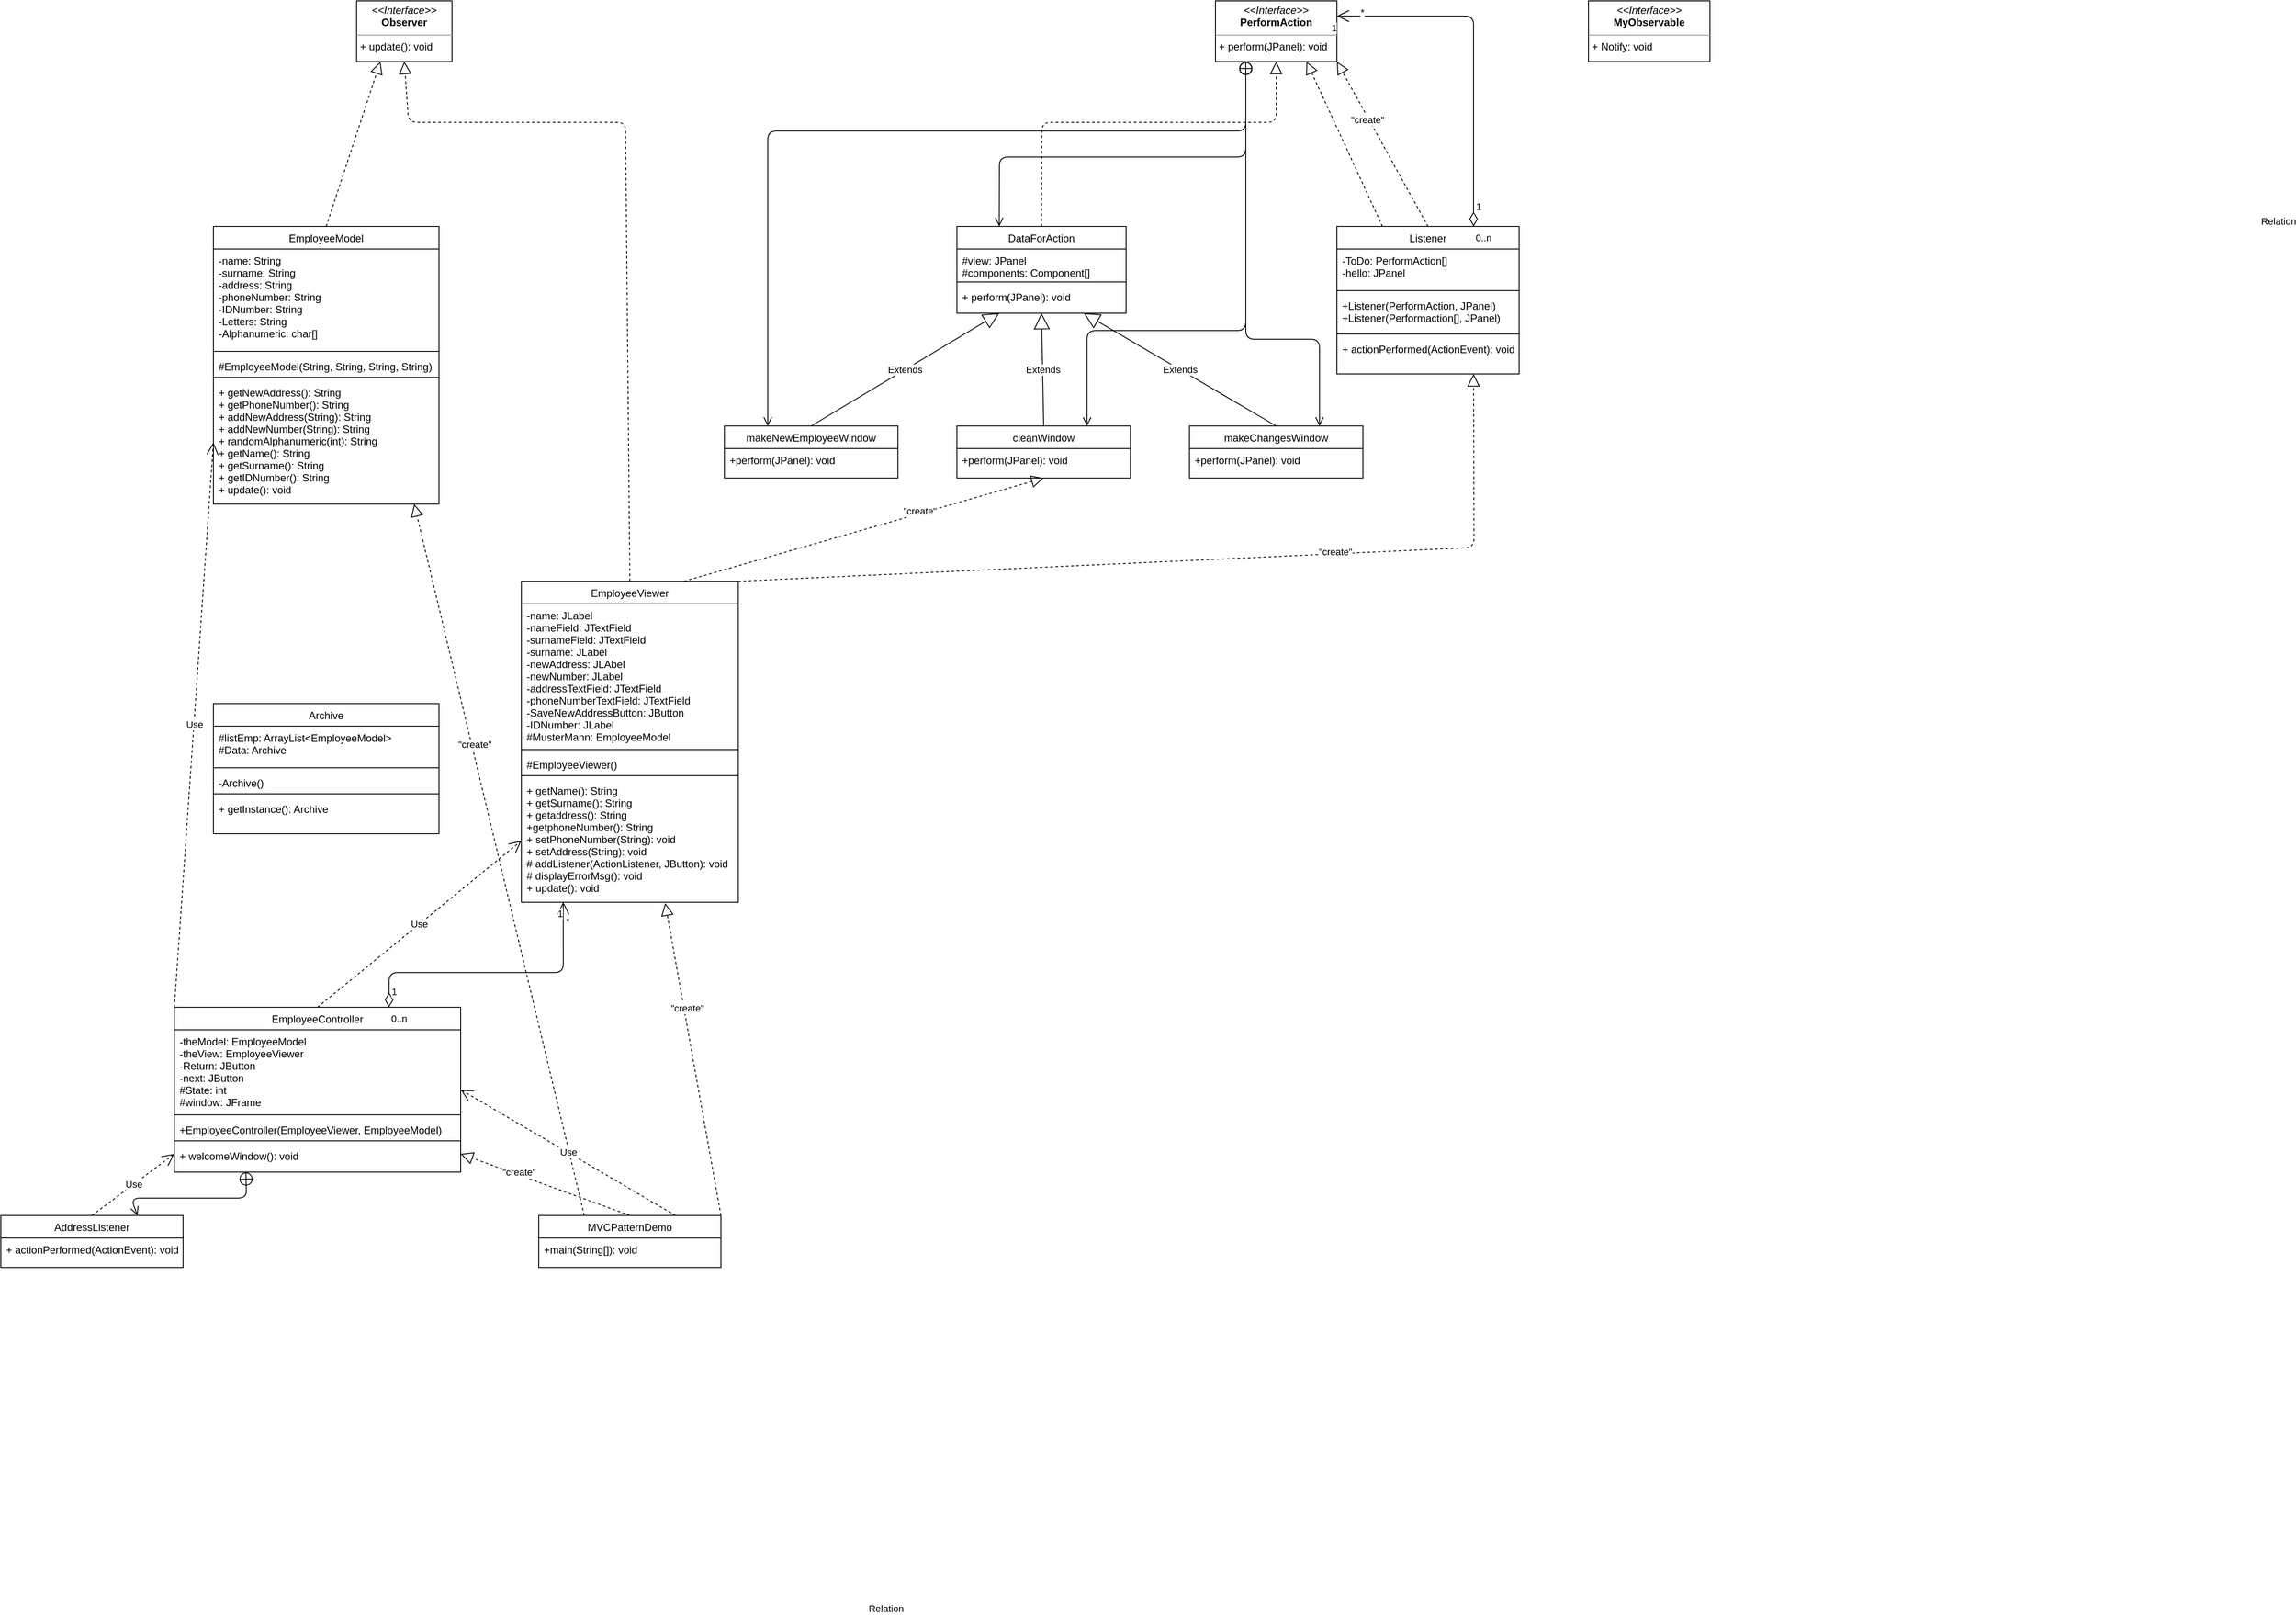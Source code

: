 <mxfile version="14.1.2" type="github">
  <diagram id="C5RBs43oDa-KdzZeNtuy" name="Page-1">
    <mxGraphModel dx="2135" dy="1706" grid="1" gridSize="10" guides="1" tooltips="1" connect="1" arrows="1" fold="1" page="1" pageScale="1" pageWidth="827" pageHeight="1169" math="0" shadow="0">
      <root>
        <mxCell id="WIyWlLk6GJQsqaUBKTNV-0" />
        <mxCell id="WIyWlLk6GJQsqaUBKTNV-1" parent="WIyWlLk6GJQsqaUBKTNV-0" />
        <mxCell id="yJvv-XalZOZq7SXCXMbF-25" value="EmployeeViewer" style="swimlane;fontStyle=0;align=center;verticalAlign=top;childLayout=stackLayout;horizontal=1;startSize=26;horizontalStack=0;resizeParent=1;resizeLast=0;collapsible=1;marginBottom=0;rounded=0;shadow=0;strokeWidth=1;" parent="WIyWlLk6GJQsqaUBKTNV-1" vertex="1">
          <mxGeometry x="130" y="1169" width="250" height="370" as="geometry">
            <mxRectangle x="130" y="380" width="160" height="26" as="alternateBounds" />
          </mxGeometry>
        </mxCell>
        <mxCell id="yJvv-XalZOZq7SXCXMbF-26" value="-name: JLabel&#xa;-nameField: JTextField&#xa;-surnameField: JTextField&#xa;-surname: JLabel&#xa;-newAddress: JLAbel&#xa;-newNumber: JLabel&#xa;-addressTextField: JTextField&#xa;-phoneNumberTextField: JTextField&#xa;-SaveNewAddressButton: JButton&#xa;-IDNumber: JLabel&#xa;#MusterMann: EmployeeModel&#xa;" style="text;align=left;verticalAlign=top;spacingLeft=4;spacingRight=4;overflow=hidden;rotatable=0;points=[[0,0.5],[1,0.5]];portConstraint=eastwest;" parent="yJvv-XalZOZq7SXCXMbF-25" vertex="1">
          <mxGeometry y="26" width="250" height="164" as="geometry" />
        </mxCell>
        <mxCell id="yJvv-XalZOZq7SXCXMbF-27" value="" style="line;html=1;strokeWidth=1;align=left;verticalAlign=middle;spacingTop=-1;spacingLeft=3;spacingRight=3;rotatable=0;labelPosition=right;points=[];portConstraint=eastwest;" parent="yJvv-XalZOZq7SXCXMbF-25" vertex="1">
          <mxGeometry y="190" width="250" height="8" as="geometry" />
        </mxCell>
        <mxCell id="yJvv-XalZOZq7SXCXMbF-28" value="#EmployeeViewer()" style="text;align=left;verticalAlign=top;spacingLeft=4;spacingRight=4;overflow=hidden;rotatable=0;points=[[0,0.5],[1,0.5]];portConstraint=eastwest;" parent="yJvv-XalZOZq7SXCXMbF-25" vertex="1">
          <mxGeometry y="198" width="250" height="22" as="geometry" />
        </mxCell>
        <mxCell id="yJvv-XalZOZq7SXCXMbF-29" value="" style="line;html=1;strokeWidth=1;align=left;verticalAlign=middle;spacingTop=-1;spacingLeft=3;spacingRight=3;rotatable=0;labelPosition=right;points=[];portConstraint=eastwest;" parent="yJvv-XalZOZq7SXCXMbF-25" vertex="1">
          <mxGeometry y="220" width="250" height="8" as="geometry" />
        </mxCell>
        <mxCell id="yJvv-XalZOZq7SXCXMbF-30" value="+ getName(): String&#xa;+ getSurname(): String&#xa;+ getaddress(): String&#xa;+getphoneNumber(): String&#xa;+ setPhoneNumber(String): void&#xa;+ setAddress(String): void&#xa;# addListener(ActionListener, JButton): void&#xa;# displayErrorMsg(): void&#xa;+ update(): void" style="text;align=left;verticalAlign=top;spacingLeft=4;spacingRight=4;overflow=hidden;rotatable=0;points=[[0,0.5],[1,0.5]];portConstraint=eastwest;" parent="yJvv-XalZOZq7SXCXMbF-25" vertex="1">
          <mxGeometry y="228" width="250" height="142" as="geometry" />
        </mxCell>
        <mxCell id="k2MHYXyFLo4ic7kFRecb-33" value="makeNewEmployeeWindow" style="swimlane;fontStyle=0;align=center;verticalAlign=top;childLayout=stackLayout;horizontal=1;startSize=26;horizontalStack=0;resizeParent=1;resizeLast=0;collapsible=1;marginBottom=0;rounded=0;shadow=0;strokeWidth=1;" parent="WIyWlLk6GJQsqaUBKTNV-1" vertex="1">
          <mxGeometry x="364" y="990" width="200" height="60" as="geometry">
            <mxRectangle x="130" y="380" width="160" height="26" as="alternateBounds" />
          </mxGeometry>
        </mxCell>
        <mxCell id="k2MHYXyFLo4ic7kFRecb-36" value="+perform(JPanel): void" style="text;align=left;verticalAlign=top;spacingLeft=4;spacingRight=4;overflow=hidden;rotatable=0;points=[[0,0.5],[1,0.5]];portConstraint=eastwest;" parent="k2MHYXyFLo4ic7kFRecb-33" vertex="1">
          <mxGeometry y="26" width="200" height="22" as="geometry" />
        </mxCell>
        <mxCell id="FkI7Pd5H__eMOUBPpmtV-3" value="DataForAction" style="swimlane;fontStyle=0;align=center;verticalAlign=top;childLayout=stackLayout;horizontal=1;startSize=26;horizontalStack=0;resizeParent=1;resizeLast=0;collapsible=1;marginBottom=0;rounded=0;shadow=0;strokeWidth=1;" vertex="1" parent="WIyWlLk6GJQsqaUBKTNV-1">
          <mxGeometry x="632" y="760" width="195" height="100" as="geometry">
            <mxRectangle x="130" y="380" width="160" height="26" as="alternateBounds" />
          </mxGeometry>
        </mxCell>
        <mxCell id="FkI7Pd5H__eMOUBPpmtV-4" value="#view: JPanel&#xa;#components: Component[]" style="text;align=left;verticalAlign=top;spacingLeft=4;spacingRight=4;overflow=hidden;rotatable=0;points=[[0,0.5],[1,0.5]];portConstraint=eastwest;" vertex="1" parent="FkI7Pd5H__eMOUBPpmtV-3">
          <mxGeometry y="26" width="195" height="34" as="geometry" />
        </mxCell>
        <mxCell id="FkI7Pd5H__eMOUBPpmtV-5" value="" style="line;html=1;strokeWidth=1;align=left;verticalAlign=middle;spacingTop=-1;spacingLeft=3;spacingRight=3;rotatable=0;labelPosition=right;points=[];portConstraint=eastwest;" vertex="1" parent="FkI7Pd5H__eMOUBPpmtV-3">
          <mxGeometry y="60" width="195" height="8" as="geometry" />
        </mxCell>
        <mxCell id="FkI7Pd5H__eMOUBPpmtV-6" value="+ perform(JPanel): void" style="text;align=left;verticalAlign=top;spacingLeft=4;spacingRight=4;overflow=hidden;rotatable=0;points=[[0,0.5],[1,0.5]];portConstraint=eastwest;" vertex="1" parent="FkI7Pd5H__eMOUBPpmtV-3">
          <mxGeometry y="68" width="195" height="22" as="geometry" />
        </mxCell>
        <mxCell id="FkI7Pd5H__eMOUBPpmtV-7" value="Listener" style="swimlane;fontStyle=0;align=center;verticalAlign=top;childLayout=stackLayout;horizontal=1;startSize=26;horizontalStack=0;resizeParent=1;resizeLast=0;collapsible=1;marginBottom=0;rounded=0;shadow=0;strokeWidth=1;" vertex="1" parent="WIyWlLk6GJQsqaUBKTNV-1">
          <mxGeometry x="1070" y="760" width="210" height="170" as="geometry">
            <mxRectangle x="130" y="380" width="160" height="26" as="alternateBounds" />
          </mxGeometry>
        </mxCell>
        <mxCell id="FkI7Pd5H__eMOUBPpmtV-8" value="-ToDo: PerformAction[]&#xa;-hello: JPanel" style="text;align=left;verticalAlign=top;spacingLeft=4;spacingRight=4;overflow=hidden;rotatable=0;points=[[0,0.5],[1,0.5]];portConstraint=eastwest;" vertex="1" parent="FkI7Pd5H__eMOUBPpmtV-7">
          <mxGeometry y="26" width="210" height="44" as="geometry" />
        </mxCell>
        <mxCell id="FkI7Pd5H__eMOUBPpmtV-9" value="" style="line;html=1;strokeWidth=1;align=left;verticalAlign=middle;spacingTop=-1;spacingLeft=3;spacingRight=3;rotatable=0;labelPosition=right;points=[];portConstraint=eastwest;" vertex="1" parent="FkI7Pd5H__eMOUBPpmtV-7">
          <mxGeometry y="70" width="210" height="8" as="geometry" />
        </mxCell>
        <mxCell id="FkI7Pd5H__eMOUBPpmtV-10" value="+Listener(PerformAction, JPanel)&#xa;+Listener(Performaction[], JPanel)" style="text;align=left;verticalAlign=top;spacingLeft=4;spacingRight=4;overflow=hidden;rotatable=0;points=[[0,0.5],[1,0.5]];portConstraint=eastwest;" vertex="1" parent="FkI7Pd5H__eMOUBPpmtV-7">
          <mxGeometry y="78" width="210" height="42" as="geometry" />
        </mxCell>
        <mxCell id="FkI7Pd5H__eMOUBPpmtV-11" value="" style="line;html=1;strokeWidth=1;align=left;verticalAlign=middle;spacingTop=-1;spacingLeft=3;spacingRight=3;rotatable=0;labelPosition=right;points=[];portConstraint=eastwest;" vertex="1" parent="FkI7Pd5H__eMOUBPpmtV-7">
          <mxGeometry y="120" width="210" height="8" as="geometry" />
        </mxCell>
        <mxCell id="FkI7Pd5H__eMOUBPpmtV-12" value="+ actionPerformed(ActionEvent): void&#xa;" style="text;align=left;verticalAlign=top;spacingLeft=4;spacingRight=4;overflow=hidden;rotatable=0;points=[[0,0.5],[1,0.5]];portConstraint=eastwest;" vertex="1" parent="FkI7Pd5H__eMOUBPpmtV-7">
          <mxGeometry y="128" width="210" height="32" as="geometry" />
        </mxCell>
        <mxCell id="FkI7Pd5H__eMOUBPpmtV-17" value="makeChangesWindow" style="swimlane;fontStyle=0;align=center;verticalAlign=top;childLayout=stackLayout;horizontal=1;startSize=26;horizontalStack=0;resizeParent=1;resizeLast=0;collapsible=1;marginBottom=0;rounded=0;shadow=0;strokeWidth=1;" vertex="1" parent="WIyWlLk6GJQsqaUBKTNV-1">
          <mxGeometry x="900" y="990" width="200" height="60" as="geometry">
            <mxRectangle x="130" y="380" width="160" height="26" as="alternateBounds" />
          </mxGeometry>
        </mxCell>
        <mxCell id="FkI7Pd5H__eMOUBPpmtV-18" value="+perform(JPanel): void" style="text;align=left;verticalAlign=top;spacingLeft=4;spacingRight=4;overflow=hidden;rotatable=0;points=[[0,0.5],[1,0.5]];portConstraint=eastwest;" vertex="1" parent="FkI7Pd5H__eMOUBPpmtV-17">
          <mxGeometry y="26" width="200" height="22" as="geometry" />
        </mxCell>
        <mxCell id="FkI7Pd5H__eMOUBPpmtV-19" value="cleanWindow" style="swimlane;fontStyle=0;align=center;verticalAlign=top;childLayout=stackLayout;horizontal=1;startSize=26;horizontalStack=0;resizeParent=1;resizeLast=0;collapsible=1;marginBottom=0;rounded=0;shadow=0;strokeWidth=1;" vertex="1" parent="WIyWlLk6GJQsqaUBKTNV-1">
          <mxGeometry x="632" y="990" width="200" height="60" as="geometry">
            <mxRectangle x="130" y="380" width="160" height="26" as="alternateBounds" />
          </mxGeometry>
        </mxCell>
        <mxCell id="FkI7Pd5H__eMOUBPpmtV-20" value="+perform(JPanel): void" style="text;align=left;verticalAlign=top;spacingLeft=4;spacingRight=4;overflow=hidden;rotatable=0;points=[[0,0.5],[1,0.5]];portConstraint=eastwest;" vertex="1" parent="FkI7Pd5H__eMOUBPpmtV-19">
          <mxGeometry y="26" width="200" height="22" as="geometry" />
        </mxCell>
        <mxCell id="FkI7Pd5H__eMOUBPpmtV-24" value="&lt;p style=&quot;margin: 0px ; margin-top: 4px ; text-align: center&quot;&gt;&lt;i&gt;&amp;lt;&amp;lt;Interface&amp;gt;&amp;gt;&lt;/i&gt;&lt;br&gt;&lt;b&gt;Observer&lt;/b&gt;&lt;/p&gt;&lt;hr size=&quot;1&quot;&gt;&lt;p style=&quot;margin: 0px ; margin-left: 4px&quot;&gt;&lt;/p&gt;&lt;p style=&quot;margin: 0px ; margin-left: 4px&quot;&gt;+ update(): void&lt;/p&gt;" style="verticalAlign=top;align=left;overflow=fill;fontSize=12;fontFamily=Helvetica;html=1;" vertex="1" parent="WIyWlLk6GJQsqaUBKTNV-1">
          <mxGeometry x="-60" y="500" width="110" height="70" as="geometry" />
        </mxCell>
        <mxCell id="FkI7Pd5H__eMOUBPpmtV-25" value="EmployeeController" style="swimlane;fontStyle=0;align=center;verticalAlign=top;childLayout=stackLayout;horizontal=1;startSize=26;horizontalStack=0;resizeParent=1;resizeLast=0;collapsible=1;marginBottom=0;rounded=0;shadow=0;strokeWidth=1;" vertex="1" parent="WIyWlLk6GJQsqaUBKTNV-1">
          <mxGeometry x="-270" y="1660" width="330" height="190" as="geometry">
            <mxRectangle x="130" y="380" width="160" height="26" as="alternateBounds" />
          </mxGeometry>
        </mxCell>
        <mxCell id="FkI7Pd5H__eMOUBPpmtV-26" value="-theModel: EmployeeModel&#xa;-theView: EmployeeViewer&#xa;-Return: JButton&#xa;-next: JButton&#xa;#State: int&#xa;#window: JFrame" style="text;align=left;verticalAlign=top;spacingLeft=4;spacingRight=4;overflow=hidden;rotatable=0;points=[[0,0.5],[1,0.5]];portConstraint=eastwest;" vertex="1" parent="FkI7Pd5H__eMOUBPpmtV-25">
          <mxGeometry y="26" width="330" height="94" as="geometry" />
        </mxCell>
        <mxCell id="FkI7Pd5H__eMOUBPpmtV-27" value="" style="line;html=1;strokeWidth=1;align=left;verticalAlign=middle;spacingTop=-1;spacingLeft=3;spacingRight=3;rotatable=0;labelPosition=right;points=[];portConstraint=eastwest;" vertex="1" parent="FkI7Pd5H__eMOUBPpmtV-25">
          <mxGeometry y="120" width="330" height="8" as="geometry" />
        </mxCell>
        <mxCell id="FkI7Pd5H__eMOUBPpmtV-28" value="+EmployeeController(EmployeeViewer, EmployeeModel)" style="text;align=left;verticalAlign=top;spacingLeft=4;spacingRight=4;overflow=hidden;rotatable=0;points=[[0,0.5],[1,0.5]];portConstraint=eastwest;" vertex="1" parent="FkI7Pd5H__eMOUBPpmtV-25">
          <mxGeometry y="128" width="330" height="22" as="geometry" />
        </mxCell>
        <mxCell id="FkI7Pd5H__eMOUBPpmtV-29" value="" style="line;html=1;strokeWidth=1;align=left;verticalAlign=middle;spacingTop=-1;spacingLeft=3;spacingRight=3;rotatable=0;labelPosition=right;points=[];portConstraint=eastwest;" vertex="1" parent="FkI7Pd5H__eMOUBPpmtV-25">
          <mxGeometry y="150" width="330" height="8" as="geometry" />
        </mxCell>
        <mxCell id="FkI7Pd5H__eMOUBPpmtV-30" value="+ welcomeWindow(): void" style="text;align=left;verticalAlign=top;spacingLeft=4;spacingRight=4;overflow=hidden;rotatable=0;points=[[0,0.5],[1,0.5]];portConstraint=eastwest;" vertex="1" parent="FkI7Pd5H__eMOUBPpmtV-25">
          <mxGeometry y="158" width="330" height="22" as="geometry" />
        </mxCell>
        <mxCell id="FkI7Pd5H__eMOUBPpmtV-31" value="EmployeeModel" style="swimlane;fontStyle=0;align=center;verticalAlign=top;childLayout=stackLayout;horizontal=1;startSize=26;horizontalStack=0;resizeParent=1;resizeLast=0;collapsible=1;marginBottom=0;rounded=0;shadow=0;strokeWidth=1;" vertex="1" parent="WIyWlLk6GJQsqaUBKTNV-1">
          <mxGeometry x="-225" y="760" width="260" height="320" as="geometry">
            <mxRectangle x="130" y="380" width="160" height="26" as="alternateBounds" />
          </mxGeometry>
        </mxCell>
        <mxCell id="FkI7Pd5H__eMOUBPpmtV-32" value="-name: String&#xa;-surname: String&#xa;-address: String&#xa;-phoneNumber: String&#xa;-IDNumber: String&#xa;-Letters: String&#xa;-Alphanumeric: char[]" style="text;align=left;verticalAlign=top;spacingLeft=4;spacingRight=4;overflow=hidden;rotatable=0;points=[[0,0.5],[1,0.5]];portConstraint=eastwest;" vertex="1" parent="FkI7Pd5H__eMOUBPpmtV-31">
          <mxGeometry y="26" width="260" height="114" as="geometry" />
        </mxCell>
        <mxCell id="FkI7Pd5H__eMOUBPpmtV-33" value="" style="line;html=1;strokeWidth=1;align=left;verticalAlign=middle;spacingTop=-1;spacingLeft=3;spacingRight=3;rotatable=0;labelPosition=right;points=[];portConstraint=eastwest;" vertex="1" parent="FkI7Pd5H__eMOUBPpmtV-31">
          <mxGeometry y="140" width="260" height="8" as="geometry" />
        </mxCell>
        <mxCell id="FkI7Pd5H__eMOUBPpmtV-34" value="#EmployeeModel(String, String, String, String)" style="text;align=left;verticalAlign=top;spacingLeft=4;spacingRight=4;overflow=hidden;rotatable=0;points=[[0,0.5],[1,0.5]];portConstraint=eastwest;" vertex="1" parent="FkI7Pd5H__eMOUBPpmtV-31">
          <mxGeometry y="148" width="260" height="22" as="geometry" />
        </mxCell>
        <mxCell id="FkI7Pd5H__eMOUBPpmtV-35" value="" style="line;html=1;strokeWidth=1;align=left;verticalAlign=middle;spacingTop=-1;spacingLeft=3;spacingRight=3;rotatable=0;labelPosition=right;points=[];portConstraint=eastwest;" vertex="1" parent="FkI7Pd5H__eMOUBPpmtV-31">
          <mxGeometry y="170" width="260" height="8" as="geometry" />
        </mxCell>
        <mxCell id="FkI7Pd5H__eMOUBPpmtV-36" value="+ getNewAddress(): String&#xa;+ getPhoneNumber(): String&#xa;+ addNewAddress(String): String&#xa;+ addNewNumber(String): String&#xa;+ randomAlphanumeric(int): String&#xa;+ getName(): String&#xa;+ getSurname(): String&#xa;+ getIDNumber(): String&#xa;+ update(): void" style="text;align=left;verticalAlign=top;spacingLeft=4;spacingRight=4;overflow=hidden;rotatable=0;points=[[0,0.5],[1,0.5]];portConstraint=eastwest;" vertex="1" parent="FkI7Pd5H__eMOUBPpmtV-31">
          <mxGeometry y="178" width="260" height="142" as="geometry" />
        </mxCell>
        <mxCell id="FkI7Pd5H__eMOUBPpmtV-37" value="Archive" style="swimlane;fontStyle=0;align=center;verticalAlign=top;childLayout=stackLayout;horizontal=1;startSize=26;horizontalStack=0;resizeParent=1;resizeLast=0;collapsible=1;marginBottom=0;rounded=0;shadow=0;strokeWidth=1;" vertex="1" parent="WIyWlLk6GJQsqaUBKTNV-1">
          <mxGeometry x="-225" y="1310" width="260" height="150" as="geometry">
            <mxRectangle x="130" y="380" width="160" height="26" as="alternateBounds" />
          </mxGeometry>
        </mxCell>
        <mxCell id="FkI7Pd5H__eMOUBPpmtV-38" value="#listEmp: ArrayList&lt;EmployeeModel&gt;&#xa;#Data: Archive" style="text;align=left;verticalAlign=top;spacingLeft=4;spacingRight=4;overflow=hidden;rotatable=0;points=[[0,0.5],[1,0.5]];portConstraint=eastwest;" vertex="1" parent="FkI7Pd5H__eMOUBPpmtV-37">
          <mxGeometry y="26" width="260" height="44" as="geometry" />
        </mxCell>
        <mxCell id="FkI7Pd5H__eMOUBPpmtV-39" value="" style="line;html=1;strokeWidth=1;align=left;verticalAlign=middle;spacingTop=-1;spacingLeft=3;spacingRight=3;rotatable=0;labelPosition=right;points=[];portConstraint=eastwest;" vertex="1" parent="FkI7Pd5H__eMOUBPpmtV-37">
          <mxGeometry y="70" width="260" height="8" as="geometry" />
        </mxCell>
        <mxCell id="FkI7Pd5H__eMOUBPpmtV-40" value="-Archive()" style="text;align=left;verticalAlign=top;spacingLeft=4;spacingRight=4;overflow=hidden;rotatable=0;points=[[0,0.5],[1,0.5]];portConstraint=eastwest;" vertex="1" parent="FkI7Pd5H__eMOUBPpmtV-37">
          <mxGeometry y="78" width="260" height="22" as="geometry" />
        </mxCell>
        <mxCell id="FkI7Pd5H__eMOUBPpmtV-41" value="" style="line;html=1;strokeWidth=1;align=left;verticalAlign=middle;spacingTop=-1;spacingLeft=3;spacingRight=3;rotatable=0;labelPosition=right;points=[];portConstraint=eastwest;" vertex="1" parent="FkI7Pd5H__eMOUBPpmtV-37">
          <mxGeometry y="100" width="260" height="8" as="geometry" />
        </mxCell>
        <mxCell id="FkI7Pd5H__eMOUBPpmtV-42" value="+ getInstance(): Archive" style="text;align=left;verticalAlign=top;spacingLeft=4;spacingRight=4;overflow=hidden;rotatable=0;points=[[0,0.5],[1,0.5]];portConstraint=eastwest;" vertex="1" parent="FkI7Pd5H__eMOUBPpmtV-37">
          <mxGeometry y="108" width="260" height="32" as="geometry" />
        </mxCell>
        <mxCell id="FkI7Pd5H__eMOUBPpmtV-43" value="AddressListener" style="swimlane;fontStyle=0;align=center;verticalAlign=top;childLayout=stackLayout;horizontal=1;startSize=26;horizontalStack=0;resizeParent=1;resizeLast=0;collapsible=1;marginBottom=0;rounded=0;shadow=0;strokeWidth=1;" vertex="1" parent="WIyWlLk6GJQsqaUBKTNV-1">
          <mxGeometry x="-470" y="1900" width="210" height="60" as="geometry">
            <mxRectangle x="130" y="380" width="160" height="26" as="alternateBounds" />
          </mxGeometry>
        </mxCell>
        <mxCell id="FkI7Pd5H__eMOUBPpmtV-44" value="+ actionPerformed(ActionEvent): void" style="text;align=left;verticalAlign=top;spacingLeft=4;spacingRight=4;overflow=hidden;rotatable=0;points=[[0,0.5],[1,0.5]];portConstraint=eastwest;" vertex="1" parent="FkI7Pd5H__eMOUBPpmtV-43">
          <mxGeometry y="26" width="210" height="22" as="geometry" />
        </mxCell>
        <mxCell id="FkI7Pd5H__eMOUBPpmtV-45" value="MVCPatternDemo" style="swimlane;fontStyle=0;align=center;verticalAlign=top;childLayout=stackLayout;horizontal=1;startSize=26;horizontalStack=0;resizeParent=1;resizeLast=0;collapsible=1;marginBottom=0;rounded=0;shadow=0;strokeWidth=1;" vertex="1" parent="WIyWlLk6GJQsqaUBKTNV-1">
          <mxGeometry x="150" y="1900" width="210" height="60" as="geometry">
            <mxRectangle x="130" y="380" width="160" height="26" as="alternateBounds" />
          </mxGeometry>
        </mxCell>
        <mxCell id="FkI7Pd5H__eMOUBPpmtV-46" value="+main(String[]): void" style="text;align=left;verticalAlign=top;spacingLeft=4;spacingRight=4;overflow=hidden;rotatable=0;points=[[0,0.5],[1,0.5]];portConstraint=eastwest;" vertex="1" parent="FkI7Pd5H__eMOUBPpmtV-45">
          <mxGeometry y="26" width="210" height="22" as="geometry" />
        </mxCell>
        <mxCell id="FkI7Pd5H__eMOUBPpmtV-47" value="" style="endArrow=block;dashed=1;endFill=0;endSize=12;html=1;entryX=0.25;entryY=1;entryDx=0;entryDy=0;exitX=0.5;exitY=0;exitDx=0;exitDy=0;" edge="1" parent="WIyWlLk6GJQsqaUBKTNV-1" source="FkI7Pd5H__eMOUBPpmtV-31" target="FkI7Pd5H__eMOUBPpmtV-24">
          <mxGeometry width="160" relative="1" as="geometry">
            <mxPoint x="-40" y="990" as="sourcePoint" />
            <mxPoint x="120" y="990" as="targetPoint" />
          </mxGeometry>
        </mxCell>
        <mxCell id="FkI7Pd5H__eMOUBPpmtV-48" value="" style="endArrow=block;dashed=1;endFill=0;endSize=12;html=1;entryX=0.5;entryY=1;entryDx=0;entryDy=0;exitX=0.5;exitY=0;exitDx=0;exitDy=0;" edge="1" parent="WIyWlLk6GJQsqaUBKTNV-1" source="yJvv-XalZOZq7SXCXMbF-25" target="FkI7Pd5H__eMOUBPpmtV-24">
          <mxGeometry width="160" relative="1" as="geometry">
            <mxPoint x="-85" y="770" as="sourcePoint" />
            <mxPoint x="-22.5" y="580" as="targetPoint" />
            <Array as="points">
              <mxPoint x="250" y="640" />
              <mxPoint y="640" />
            </Array>
          </mxGeometry>
        </mxCell>
        <mxCell id="FkI7Pd5H__eMOUBPpmtV-49" value="&lt;p style=&quot;margin: 0px ; margin-top: 4px ; text-align: center&quot;&gt;&lt;i&gt;&amp;lt;&amp;lt;Interface&amp;gt;&amp;gt;&lt;/i&gt;&lt;br&gt;&lt;b&gt;PerformAction&lt;/b&gt;&lt;/p&gt;&lt;hr size=&quot;1&quot;&gt;&lt;p style=&quot;margin: 0px ; margin-left: 4px&quot;&gt;&lt;/p&gt;&lt;p style=&quot;margin: 0px ; margin-left: 4px&quot;&gt;+ perform(JPanel): void&lt;/p&gt;" style="verticalAlign=top;align=left;overflow=fill;fontSize=12;fontFamily=Helvetica;html=1;" vertex="1" parent="WIyWlLk6GJQsqaUBKTNV-1">
          <mxGeometry x="930" y="500" width="140" height="70" as="geometry" />
        </mxCell>
        <mxCell id="FkI7Pd5H__eMOUBPpmtV-50" value="" style="endArrow=block;dashed=1;endFill=0;endSize=12;html=1;entryX=0.5;entryY=1;entryDx=0;entryDy=0;exitX=0.5;exitY=0;exitDx=0;exitDy=0;" edge="1" parent="WIyWlLk6GJQsqaUBKTNV-1" source="FkI7Pd5H__eMOUBPpmtV-3" target="FkI7Pd5H__eMOUBPpmtV-49">
          <mxGeometry width="160" relative="1" as="geometry">
            <mxPoint x="265" y="1179" as="sourcePoint" />
            <mxPoint x="5" y="580" as="targetPoint" />
            <Array as="points">
              <mxPoint x="730" y="640" />
              <mxPoint x="1000" y="640" />
            </Array>
          </mxGeometry>
        </mxCell>
        <mxCell id="FkI7Pd5H__eMOUBPpmtV-51" value="Extends" style="endArrow=block;endSize=16;endFill=0;html=1;entryX=0.25;entryY=1;entryDx=0;entryDy=0;exitX=0.5;exitY=0;exitDx=0;exitDy=0;" edge="1" parent="WIyWlLk6GJQsqaUBKTNV-1" source="k2MHYXyFLo4ic7kFRecb-33" target="FkI7Pd5H__eMOUBPpmtV-3">
          <mxGeometry width="160" relative="1" as="geometry">
            <mxPoint x="440" y="940" as="sourcePoint" />
            <mxPoint x="600" y="940" as="targetPoint" />
          </mxGeometry>
        </mxCell>
        <mxCell id="FkI7Pd5H__eMOUBPpmtV-52" value="Extends" style="endArrow=block;endSize=16;endFill=0;html=1;entryX=0.5;entryY=1;entryDx=0;entryDy=0;exitX=0.5;exitY=0;exitDx=0;exitDy=0;" edge="1" parent="WIyWlLk6GJQsqaUBKTNV-1" source="FkI7Pd5H__eMOUBPpmtV-19" target="FkI7Pd5H__eMOUBPpmtV-3">
          <mxGeometry width="160" relative="1" as="geometry">
            <mxPoint x="540" y="1010" as="sourcePoint" />
            <mxPoint x="756.75" y="880" as="targetPoint" />
          </mxGeometry>
        </mxCell>
        <mxCell id="FkI7Pd5H__eMOUBPpmtV-53" value="Extends" style="endArrow=block;endSize=16;endFill=0;html=1;entryX=0.75;entryY=1;entryDx=0;entryDy=0;exitX=0.5;exitY=0;exitDx=0;exitDy=0;" edge="1" parent="WIyWlLk6GJQsqaUBKTNV-1" source="FkI7Pd5H__eMOUBPpmtV-17" target="FkI7Pd5H__eMOUBPpmtV-3">
          <mxGeometry width="160" relative="1" as="geometry">
            <mxPoint x="742" y="1000" as="sourcePoint" />
            <mxPoint x="739.5" y="870" as="targetPoint" />
          </mxGeometry>
        </mxCell>
        <mxCell id="FkI7Pd5H__eMOUBPpmtV-54" value="" style="endArrow=open;startArrow=circlePlus;endFill=0;startFill=0;endSize=8;html=1;exitX=0.25;exitY=1;exitDx=0;exitDy=0;entryX=0.25;entryY=0;entryDx=0;entryDy=0;" edge="1" parent="WIyWlLk6GJQsqaUBKTNV-1" source="FkI7Pd5H__eMOUBPpmtV-49" target="k2MHYXyFLo4ic7kFRecb-33">
          <mxGeometry width="160" relative="1" as="geometry">
            <mxPoint x="500" y="990" as="sourcePoint" />
            <mxPoint x="660" y="990" as="targetPoint" />
            <Array as="points">
              <mxPoint x="965" y="650" />
              <mxPoint x="414" y="650" />
            </Array>
          </mxGeometry>
        </mxCell>
        <mxCell id="FkI7Pd5H__eMOUBPpmtV-55" value="" style="endArrow=open;startArrow=circlePlus;endFill=0;startFill=0;endSize=8;html=1;exitX=0.25;exitY=1;exitDx=0;exitDy=0;entryX=0.25;entryY=0;entryDx=0;entryDy=0;" edge="1" parent="WIyWlLk6GJQsqaUBKTNV-1" source="FkI7Pd5H__eMOUBPpmtV-49" target="FkI7Pd5H__eMOUBPpmtV-3">
          <mxGeometry width="160" relative="1" as="geometry">
            <mxPoint x="975" y="580" as="sourcePoint" />
            <mxPoint x="424" y="1000" as="targetPoint" />
            <Array as="points">
              <mxPoint x="965" y="680" />
              <mxPoint x="681" y="680" />
            </Array>
          </mxGeometry>
        </mxCell>
        <mxCell id="FkI7Pd5H__eMOUBPpmtV-56" value="" style="endArrow=open;startArrow=circlePlus;endFill=0;startFill=0;endSize=8;html=1;exitX=0.25;exitY=1;exitDx=0;exitDy=0;entryX=0.75;entryY=0;entryDx=0;entryDy=0;" edge="1" parent="WIyWlLk6GJQsqaUBKTNV-1" source="FkI7Pd5H__eMOUBPpmtV-49" target="FkI7Pd5H__eMOUBPpmtV-19">
          <mxGeometry width="160" relative="1" as="geometry">
            <mxPoint x="1431" y="610" as="sourcePoint" />
            <mxPoint x="880" y="1030" as="targetPoint" />
            <Array as="points">
              <mxPoint x="965" y="880" />
              <mxPoint x="782" y="880" />
            </Array>
          </mxGeometry>
        </mxCell>
        <mxCell id="FkI7Pd5H__eMOUBPpmtV-57" value="" style="endArrow=open;startArrow=circlePlus;endFill=0;startFill=0;endSize=8;html=1;exitX=0.25;exitY=1;exitDx=0;exitDy=0;entryX=0.75;entryY=0;entryDx=0;entryDy=0;" edge="1" parent="WIyWlLk6GJQsqaUBKTNV-1" source="FkI7Pd5H__eMOUBPpmtV-49" target="FkI7Pd5H__eMOUBPpmtV-17">
          <mxGeometry width="160" relative="1" as="geometry">
            <mxPoint x="975" y="580" as="sourcePoint" />
            <mxPoint x="792" y="1000" as="targetPoint" />
            <Array as="points">
              <mxPoint x="965" y="890" />
              <mxPoint x="1050" y="890" />
            </Array>
          </mxGeometry>
        </mxCell>
        <mxCell id="FkI7Pd5H__eMOUBPpmtV-59" value="" style="endArrow=block;dashed=1;endFill=0;endSize=12;html=1;exitX=0.75;exitY=0;exitDx=0;exitDy=0;entryX=0.5;entryY=1;entryDx=0;entryDy=0;" edge="1" parent="WIyWlLk6GJQsqaUBKTNV-1" source="yJvv-XalZOZq7SXCXMbF-25" target="FkI7Pd5H__eMOUBPpmtV-19">
          <mxGeometry width="160" relative="1" as="geometry">
            <mxPoint x="480" y="1245" as="sourcePoint" />
            <mxPoint x="640" y="1245" as="targetPoint" />
          </mxGeometry>
        </mxCell>
        <mxCell id="FkI7Pd5H__eMOUBPpmtV-61" value="&quot;create&quot;" style="edgeLabel;html=1;align=center;verticalAlign=middle;resizable=0;points=[];" vertex="1" connectable="0" parent="FkI7Pd5H__eMOUBPpmtV-59">
          <mxGeometry x="0.311" y="3" relative="1" as="geometry">
            <mxPoint x="1" as="offset" />
          </mxGeometry>
        </mxCell>
        <mxCell id="FkI7Pd5H__eMOUBPpmtV-62" value="" style="endArrow=block;dashed=1;endFill=0;endSize=12;html=1;entryX=0.75;entryY=1;entryDx=0;entryDy=0;exitX=1;exitY=0;exitDx=0;exitDy=0;" edge="1" parent="WIyWlLk6GJQsqaUBKTNV-1" source="yJvv-XalZOZq7SXCXMbF-25" target="FkI7Pd5H__eMOUBPpmtV-7">
          <mxGeometry width="160" relative="1" as="geometry">
            <mxPoint x="520" y="1190" as="sourcePoint" />
            <mxPoint x="814.5" y="1160" as="targetPoint" />
            <Array as="points">
              <mxPoint x="1228" y="1130" />
            </Array>
          </mxGeometry>
        </mxCell>
        <mxCell id="FkI7Pd5H__eMOUBPpmtV-63" value="&quot;create&quot;" style="edgeLabel;html=1;align=center;verticalAlign=middle;resizable=0;points=[];" vertex="1" connectable="0" parent="FkI7Pd5H__eMOUBPpmtV-62">
          <mxGeometry x="0.311" y="3" relative="1" as="geometry">
            <mxPoint x="1" as="offset" />
          </mxGeometry>
        </mxCell>
        <mxCell id="FkI7Pd5H__eMOUBPpmtV-65" value="&lt;p style=&quot;margin: 0px ; margin-top: 4px ; text-align: center&quot;&gt;&lt;i&gt;&amp;lt;&amp;lt;Interface&amp;gt;&amp;gt;&lt;/i&gt;&lt;br&gt;&lt;b&gt;MyObservable&lt;/b&gt;&lt;/p&gt;&lt;hr size=&quot;1&quot;&gt;&lt;p style=&quot;margin: 0px ; margin-left: 4px&quot;&gt;&lt;/p&gt;&lt;p style=&quot;margin: 0px ; margin-left: 4px&quot;&gt;+ Notify: void&lt;/p&gt;" style="verticalAlign=top;align=left;overflow=fill;fontSize=12;fontFamily=Helvetica;html=1;" vertex="1" parent="WIyWlLk6GJQsqaUBKTNV-1">
          <mxGeometry x="1360" y="500" width="140" height="70" as="geometry" />
        </mxCell>
        <mxCell id="FkI7Pd5H__eMOUBPpmtV-66" value="" style="endArrow=block;dashed=1;endFill=0;endSize=12;html=1;exitX=0.5;exitY=0;exitDx=0;exitDy=0;entryX=1;entryY=1;entryDx=0;entryDy=0;" edge="1" parent="WIyWlLk6GJQsqaUBKTNV-1" source="FkI7Pd5H__eMOUBPpmtV-7" target="FkI7Pd5H__eMOUBPpmtV-49">
          <mxGeometry width="160" relative="1" as="geometry">
            <mxPoint x="865.5" y="749" as="sourcePoint" />
            <mxPoint x="1280" y="630" as="targetPoint" />
          </mxGeometry>
        </mxCell>
        <mxCell id="FkI7Pd5H__eMOUBPpmtV-67" value="&quot;create&quot;" style="edgeLabel;html=1;align=center;verticalAlign=middle;resizable=0;points=[];" vertex="1" connectable="0" parent="FkI7Pd5H__eMOUBPpmtV-66">
          <mxGeometry x="0.311" y="3" relative="1" as="geometry">
            <mxPoint x="1" as="offset" />
          </mxGeometry>
        </mxCell>
        <mxCell id="FkI7Pd5H__eMOUBPpmtV-68" value="" style="endArrow=block;dashed=1;endFill=0;endSize=12;html=1;exitX=0.25;exitY=0;exitDx=0;exitDy=0;entryX=0.75;entryY=1;entryDx=0;entryDy=0;" edge="1" parent="WIyWlLk6GJQsqaUBKTNV-1" source="FkI7Pd5H__eMOUBPpmtV-7" target="FkI7Pd5H__eMOUBPpmtV-49">
          <mxGeometry width="160" relative="1" as="geometry">
            <mxPoint x="1185" y="770" as="sourcePoint" />
            <mxPoint x="1045" y="580" as="targetPoint" />
          </mxGeometry>
        </mxCell>
        <mxCell id="FkI7Pd5H__eMOUBPpmtV-70" value="Relation" style="endArrow=open;html=1;endSize=12;startArrow=diamondThin;startSize=14;startFill=0;edgeStyle=orthogonalEdgeStyle;exitX=0.75;exitY=0;exitDx=0;exitDy=0;entryX=1;entryY=0.25;entryDx=0;entryDy=0;" edge="1" parent="WIyWlLk6GJQsqaUBKTNV-1" source="FkI7Pd5H__eMOUBPpmtV-7" target="FkI7Pd5H__eMOUBPpmtV-49">
          <mxGeometry x="0.176" y="-504" relative="1" as="geometry">
            <mxPoint x="1190" y="700" as="sourcePoint" />
            <mxPoint x="1150" y="490" as="targetPoint" />
            <mxPoint x="423" y="229" as="offset" />
          </mxGeometry>
        </mxCell>
        <mxCell id="FkI7Pd5H__eMOUBPpmtV-71" value="0..n" style="edgeLabel;resizable=0;html=1;align=left;verticalAlign=top;" connectable="0" vertex="1" parent="FkI7Pd5H__eMOUBPpmtV-70">
          <mxGeometry x="-1" relative="1" as="geometry" />
        </mxCell>
        <mxCell id="FkI7Pd5H__eMOUBPpmtV-72" value="1" style="edgeLabel;resizable=0;html=1;align=right;verticalAlign=top;" connectable="0" vertex="1" parent="FkI7Pd5H__eMOUBPpmtV-70">
          <mxGeometry x="1" relative="1" as="geometry" />
        </mxCell>
        <mxCell id="FkI7Pd5H__eMOUBPpmtV-73" value="1" style="edgeLabel;html=1;align=center;verticalAlign=middle;resizable=0;points=[];" vertex="1" connectable="0" parent="FkI7Pd5H__eMOUBPpmtV-70">
          <mxGeometry x="-0.885" y="-5" relative="1" as="geometry">
            <mxPoint as="offset" />
          </mxGeometry>
        </mxCell>
        <mxCell id="FkI7Pd5H__eMOUBPpmtV-76" value="*" style="edgeLabel;html=1;align=center;verticalAlign=middle;resizable=0;points=[];" vertex="1" connectable="0" parent="FkI7Pd5H__eMOUBPpmtV-70">
          <mxGeometry x="0.858" y="-4" relative="1" as="geometry">
            <mxPoint y="-1" as="offset" />
          </mxGeometry>
        </mxCell>
        <mxCell id="FkI7Pd5H__eMOUBPpmtV-78" value="" style="endArrow=block;dashed=1;endFill=0;endSize=12;html=1;exitX=0.25;exitY=0;exitDx=0;exitDy=0;entryX=0.89;entryY=1;entryDx=0;entryDy=0;entryPerimeter=0;" edge="1" parent="WIyWlLk6GJQsqaUBKTNV-1" source="FkI7Pd5H__eMOUBPpmtV-45" target="FkI7Pd5H__eMOUBPpmtV-36">
          <mxGeometry width="160" relative="1" as="geometry">
            <mxPoint x="320" y="1670" as="sourcePoint" />
            <mxPoint x="480" y="1670" as="targetPoint" />
          </mxGeometry>
        </mxCell>
        <mxCell id="FkI7Pd5H__eMOUBPpmtV-79" value="&quot;create&quot;" style="edgeLabel;html=1;align=center;verticalAlign=middle;resizable=0;points=[];" vertex="1" connectable="0" parent="FkI7Pd5H__eMOUBPpmtV-78">
          <mxGeometry x="0.324" y="-3" relative="1" as="geometry">
            <mxPoint as="offset" />
          </mxGeometry>
        </mxCell>
        <mxCell id="FkI7Pd5H__eMOUBPpmtV-87" value="Relation" style="endArrow=open;html=1;endSize=12;startArrow=diamondThin;startSize=14;startFill=0;edgeStyle=orthogonalEdgeStyle;exitX=0.75;exitY=0;exitDx=0;exitDy=0;entryX=0.193;entryY=0.998;entryDx=0;entryDy=0;entryPerimeter=0;" edge="1" parent="WIyWlLk6GJQsqaUBKTNV-1" source="FkI7Pd5H__eMOUBPpmtV-25" target="yJvv-XalZOZq7SXCXMbF-30">
          <mxGeometry x="0.176" y="-504" relative="1" as="geometry">
            <mxPoint x="787.5" y="1552.5" as="sourcePoint" />
            <mxPoint x="630" y="1310" as="targetPoint" />
            <mxPoint x="423" y="229" as="offset" />
            <Array as="points">
              <mxPoint x="-22" y="1620" />
              <mxPoint x="178" y="1620" />
            </Array>
          </mxGeometry>
        </mxCell>
        <mxCell id="FkI7Pd5H__eMOUBPpmtV-88" value="0..n" style="edgeLabel;resizable=0;html=1;align=left;verticalAlign=top;" connectable="0" vertex="1" parent="FkI7Pd5H__eMOUBPpmtV-87">
          <mxGeometry x="-1" relative="1" as="geometry" />
        </mxCell>
        <mxCell id="FkI7Pd5H__eMOUBPpmtV-89" value="1" style="edgeLabel;resizable=0;html=1;align=right;verticalAlign=top;" connectable="0" vertex="1" parent="FkI7Pd5H__eMOUBPpmtV-87">
          <mxGeometry x="1" relative="1" as="geometry" />
        </mxCell>
        <mxCell id="FkI7Pd5H__eMOUBPpmtV-90" value="1" style="edgeLabel;html=1;align=center;verticalAlign=middle;resizable=0;points=[];" vertex="1" connectable="0" parent="FkI7Pd5H__eMOUBPpmtV-87">
          <mxGeometry x="-0.885" y="-5" relative="1" as="geometry">
            <mxPoint as="offset" />
          </mxGeometry>
        </mxCell>
        <mxCell id="FkI7Pd5H__eMOUBPpmtV-91" value="*" style="edgeLabel;html=1;align=center;verticalAlign=middle;resizable=0;points=[];" vertex="1" connectable="0" parent="FkI7Pd5H__eMOUBPpmtV-87">
          <mxGeometry x="0.858" y="-4" relative="1" as="geometry">
            <mxPoint y="-1" as="offset" />
          </mxGeometry>
        </mxCell>
        <mxCell id="FkI7Pd5H__eMOUBPpmtV-92" value="Use" style="endArrow=open;endSize=12;dashed=1;html=1;entryX=0;entryY=0.5;entryDx=0;entryDy=0;exitX=0.5;exitY=0;exitDx=0;exitDy=0;" edge="1" parent="WIyWlLk6GJQsqaUBKTNV-1" source="FkI7Pd5H__eMOUBPpmtV-25" target="yJvv-XalZOZq7SXCXMbF-30">
          <mxGeometry width="160" relative="1" as="geometry">
            <mxPoint x="-225" y="1610" as="sourcePoint" />
            <mxPoint x="-65" y="1610" as="targetPoint" />
          </mxGeometry>
        </mxCell>
        <mxCell id="FkI7Pd5H__eMOUBPpmtV-93" value="Use" style="endArrow=open;endSize=12;dashed=1;html=1;entryX=0;entryY=0.5;entryDx=0;entryDy=0;exitX=0;exitY=0;exitDx=0;exitDy=0;" edge="1" parent="WIyWlLk6GJQsqaUBKTNV-1" source="FkI7Pd5H__eMOUBPpmtV-25" target="FkI7Pd5H__eMOUBPpmtV-36">
          <mxGeometry width="160" relative="1" as="geometry">
            <mxPoint x="-95" y="1670" as="sourcePoint" />
            <mxPoint x="140" y="1478" as="targetPoint" />
          </mxGeometry>
        </mxCell>
        <mxCell id="FkI7Pd5H__eMOUBPpmtV-94" value="Use" style="endArrow=open;endSize=12;dashed=1;html=1;entryX=0;entryY=0.5;entryDx=0;entryDy=0;exitX=0.5;exitY=0;exitDx=0;exitDy=0;" edge="1" parent="WIyWlLk6GJQsqaUBKTNV-1" source="FkI7Pd5H__eMOUBPpmtV-43" target="FkI7Pd5H__eMOUBPpmtV-30">
          <mxGeometry width="160" relative="1" as="geometry">
            <mxPoint x="-260" y="1670" as="sourcePoint" />
            <mxPoint x="-215" y="1019" as="targetPoint" />
          </mxGeometry>
        </mxCell>
        <mxCell id="FkI7Pd5H__eMOUBPpmtV-95" value="" style="endArrow=open;startArrow=circlePlus;endFill=0;startFill=0;endSize=8;html=1;exitX=0.25;exitY=1;exitDx=0;exitDy=0;entryX=0.75;entryY=0;entryDx=0;entryDy=0;" edge="1" parent="WIyWlLk6GJQsqaUBKTNV-1" source="FkI7Pd5H__eMOUBPpmtV-25" target="FkI7Pd5H__eMOUBPpmtV-43">
          <mxGeometry width="160" relative="1" as="geometry">
            <mxPoint x="-85.75" y="1810" as="sourcePoint" />
            <mxPoint x="-370" y="2000" as="targetPoint" />
            <Array as="points">
              <mxPoint x="-187" y="1880" />
              <mxPoint x="-320" y="1880" />
            </Array>
          </mxGeometry>
        </mxCell>
        <mxCell id="FkI7Pd5H__eMOUBPpmtV-97" value="" style="endArrow=block;dashed=1;endFill=0;endSize=12;html=1;exitX=0.5;exitY=0;exitDx=0;exitDy=0;entryX=1;entryY=0.5;entryDx=0;entryDy=0;" edge="1" parent="WIyWlLk6GJQsqaUBKTNV-1" source="FkI7Pd5H__eMOUBPpmtV-45" target="FkI7Pd5H__eMOUBPpmtV-30">
          <mxGeometry width="160" relative="1" as="geometry">
            <mxPoint x="212.5" y="1910" as="sourcePoint" />
            <mxPoint x="16.4" y="1090" as="targetPoint" />
          </mxGeometry>
        </mxCell>
        <mxCell id="FkI7Pd5H__eMOUBPpmtV-98" value="&quot;create&quot;" style="edgeLabel;html=1;align=center;verticalAlign=middle;resizable=0;points=[];" vertex="1" connectable="0" parent="FkI7Pd5H__eMOUBPpmtV-97">
          <mxGeometry x="0.324" y="-3" relative="1" as="geometry">
            <mxPoint as="offset" />
          </mxGeometry>
        </mxCell>
        <mxCell id="FkI7Pd5H__eMOUBPpmtV-99" value="Use" style="endArrow=open;endSize=12;dashed=1;html=1;entryX=1;entryY=0.5;entryDx=0;entryDy=0;exitX=0.75;exitY=0;exitDx=0;exitDy=0;" edge="1" parent="WIyWlLk6GJQsqaUBKTNV-1" source="FkI7Pd5H__eMOUBPpmtV-45" target="FkI7Pd5H__eMOUBPpmtV-25">
          <mxGeometry width="160" relative="1" as="geometry">
            <mxPoint x="-95" y="1670" as="sourcePoint" />
            <mxPoint x="140" y="1478" as="targetPoint" />
          </mxGeometry>
        </mxCell>
        <mxCell id="FkI7Pd5H__eMOUBPpmtV-100" value="" style="endArrow=block;dashed=1;endFill=0;endSize=12;html=1;exitX=1;exitY=0;exitDx=0;exitDy=0;entryX=0.663;entryY=1.007;entryDx=0;entryDy=0;entryPerimeter=0;" edge="1" parent="WIyWlLk6GJQsqaUBKTNV-1" source="FkI7Pd5H__eMOUBPpmtV-45" target="yJvv-XalZOZq7SXCXMbF-30">
          <mxGeometry width="160" relative="1" as="geometry">
            <mxPoint x="265" y="1910" as="sourcePoint" />
            <mxPoint x="70" y="1839" as="targetPoint" />
          </mxGeometry>
        </mxCell>
        <mxCell id="FkI7Pd5H__eMOUBPpmtV-101" value="&quot;create&quot;" style="edgeLabel;html=1;align=center;verticalAlign=middle;resizable=0;points=[];" vertex="1" connectable="0" parent="FkI7Pd5H__eMOUBPpmtV-100">
          <mxGeometry x="0.324" y="-3" relative="1" as="geometry">
            <mxPoint as="offset" />
          </mxGeometry>
        </mxCell>
      </root>
    </mxGraphModel>
  </diagram>
</mxfile>
